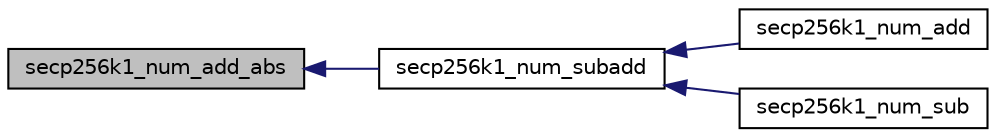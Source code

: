 digraph "secp256k1_num_add_abs"
{
  edge [fontname="Helvetica",fontsize="10",labelfontname="Helvetica",labelfontsize="10"];
  node [fontname="Helvetica",fontsize="10",shape=record];
  rankdir="LR";
  Node7 [label="secp256k1_num_add_abs",height=0.2,width=0.4,color="black", fillcolor="grey75", style="filled", fontcolor="black"];
  Node7 -> Node8 [dir="back",color="midnightblue",fontsize="10",style="solid",fontname="Helvetica"];
  Node8 [label="secp256k1_num_subadd",height=0.2,width=0.4,color="black", fillcolor="white", style="filled",URL="$d2/da2/num__gmp__impl_8h.html#ade08e33c2964e9b6e5ca7160363b21df"];
  Node8 -> Node9 [dir="back",color="midnightblue",fontsize="10",style="solid",fontname="Helvetica"];
  Node9 [label="secp256k1_num_add",height=0.2,width=0.4,color="black", fillcolor="white", style="filled",URL="$d2/da2/num__gmp__impl_8h.html#a2a2407a291e6646a94ade2d5c90f961b"];
  Node8 -> Node10 [dir="back",color="midnightblue",fontsize="10",style="solid",fontname="Helvetica"];
  Node10 [label="secp256k1_num_sub",height=0.2,width=0.4,color="black", fillcolor="white", style="filled",URL="$d2/da2/num__gmp__impl_8h.html#ad5ad0fd05f4f7d29d75f92fa540ede0a"];
}
